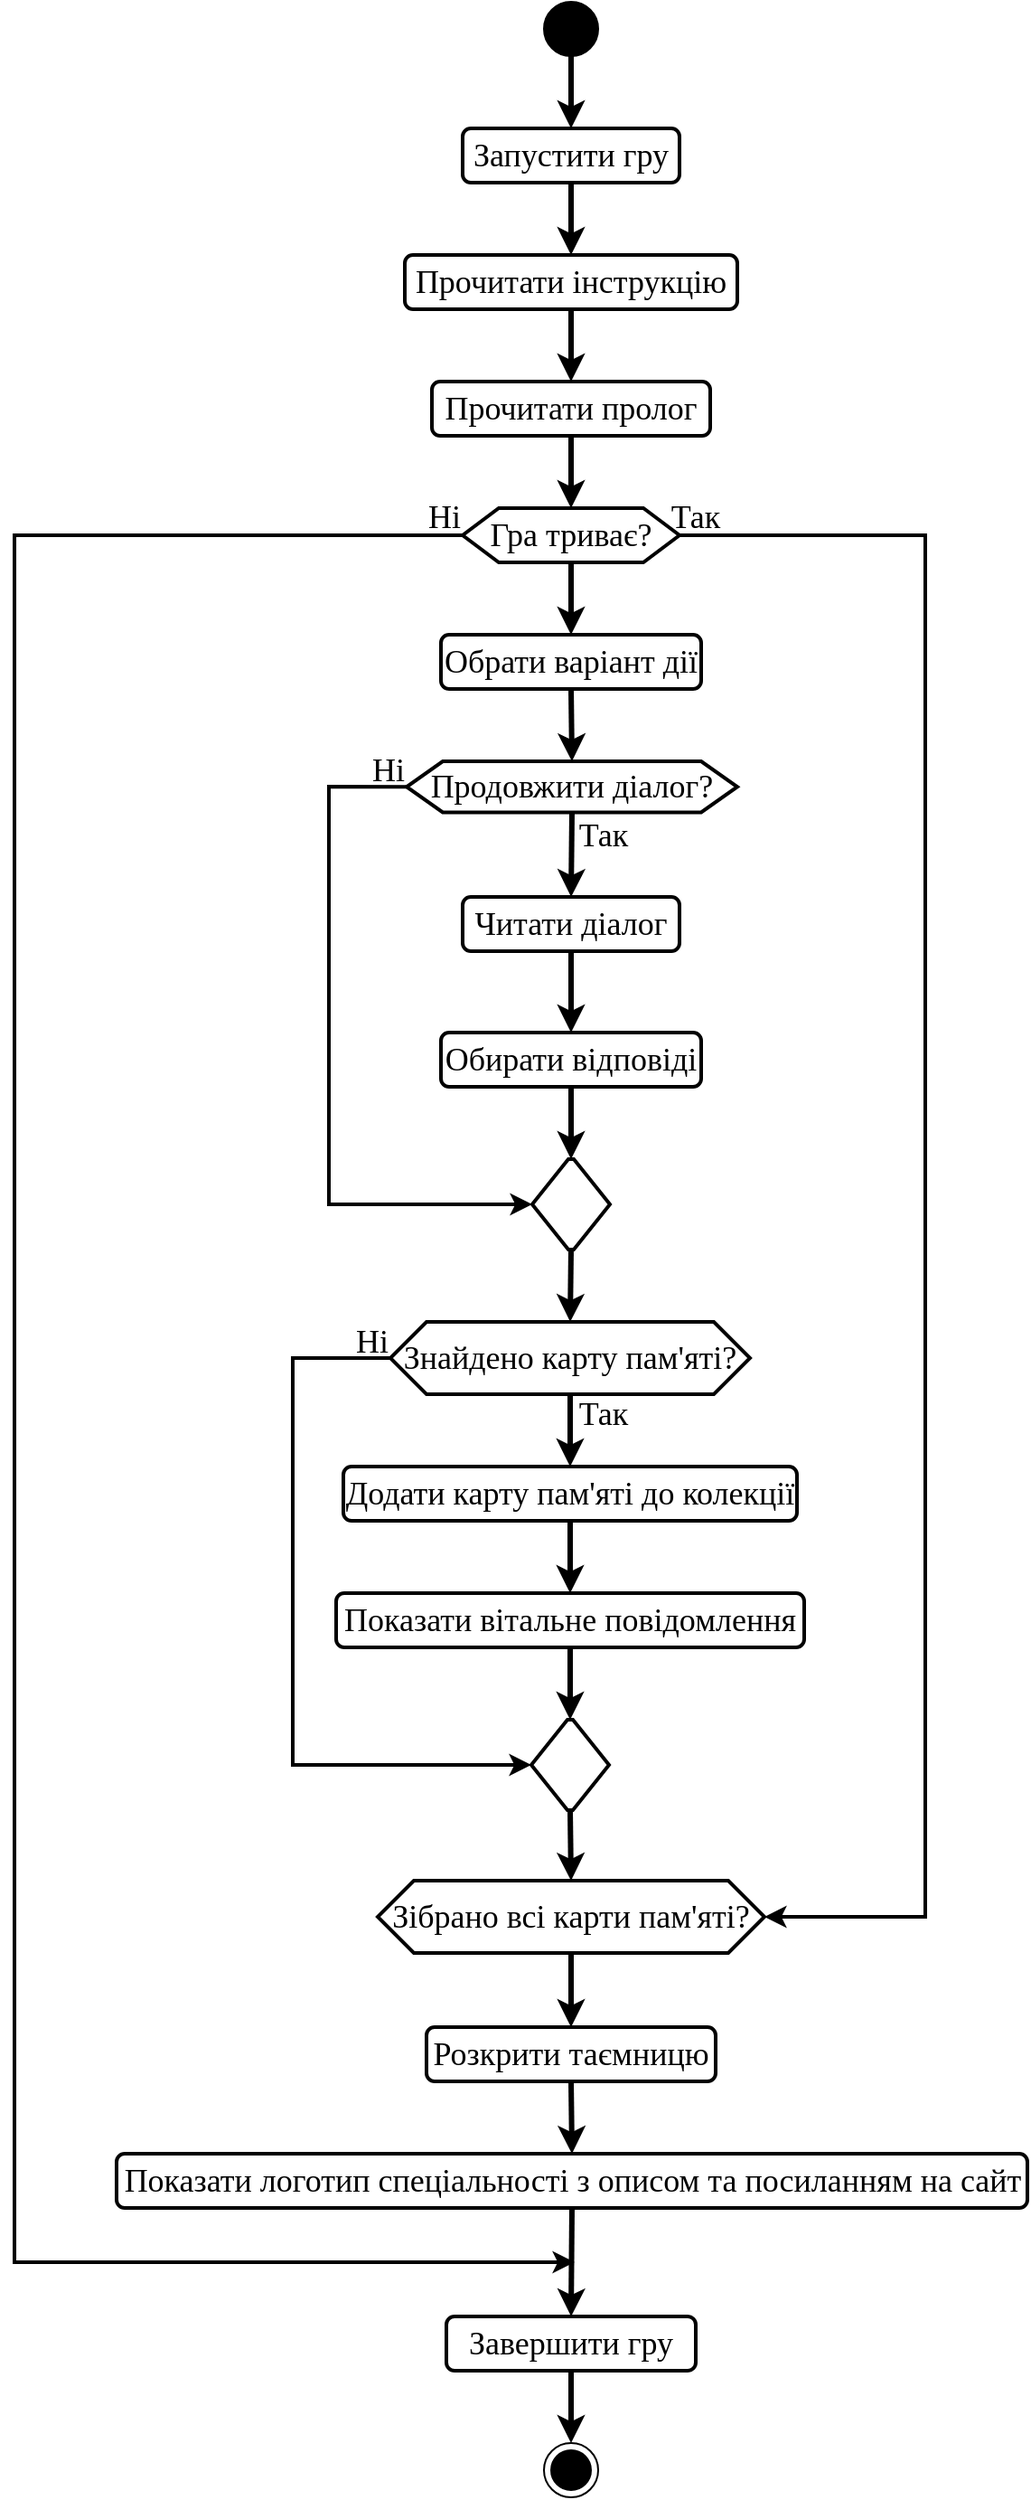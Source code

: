 <?xml version="1.0" encoding="UTF-8"?>
<mxfile version="26.0.16">
  <diagram name="Страница — 1" id="Pa01oIj_BTMF9Y-0BYa5">
    <mxGraphModel dx="2607" dy="1342" grid="1" gridSize="10" guides="1" tooltips="1" connect="1" arrows="1" fold="1" page="1" pageScale="1" pageWidth="827" pageHeight="1169" math="0" shadow="0">
      <root>
        <mxCell id="0" />
        <mxCell id="1" parent="0" />
        <mxCell id="2" value="" style="ellipse;fillColor=strokeColor;html=1;" vertex="1" parent="1">
          <mxGeometry x="399" y="90" width="30" height="30" as="geometry" />
        </mxCell>
        <mxCell id="3" value="&lt;font style=&quot;font-size: 18px;&quot; face=&quot;Times New Roman&quot;&gt;Запустити гру&lt;/font&gt;" style="rounded=1;whiteSpace=wrap;html=1;strokeWidth=2;" vertex="1" parent="1">
          <mxGeometry x="354" y="160" width="120" height="30" as="geometry" />
        </mxCell>
        <mxCell id="4" value="" style="endArrow=classic;html=1;rounded=0;exitX=0.5;exitY=1;exitDx=0;exitDy=0;entryX=0.5;entryY=0;entryDx=0;entryDy=0;strokeWidth=3;" edge="1" source="2" target="3" parent="1">
          <mxGeometry width="50" height="50" relative="1" as="geometry">
            <mxPoint x="460" y="140" as="sourcePoint" />
            <mxPoint x="510" y="90" as="targetPoint" />
          </mxGeometry>
        </mxCell>
        <mxCell id="5" value="&lt;font style=&quot;font-size: 18px;&quot; face=&quot;Times New Roman&quot;&gt;Прочитати інструкцію&lt;/font&gt;" style="rounded=1;whiteSpace=wrap;html=1;strokeWidth=2;" vertex="1" parent="1">
          <mxGeometry x="322" y="230" width="184" height="30" as="geometry" />
        </mxCell>
        <mxCell id="6" value="" style="endArrow=classic;html=1;rounded=0;exitX=0.5;exitY=1;exitDx=0;exitDy=0;entryX=0.5;entryY=0;entryDx=0;entryDy=0;strokeWidth=3;" edge="1" source="3" target="5" parent="1">
          <mxGeometry width="50" height="50" relative="1" as="geometry">
            <mxPoint x="424" y="130" as="sourcePoint" />
            <mxPoint x="424" y="170" as="targetPoint" />
          </mxGeometry>
        </mxCell>
        <mxCell id="7" value="&lt;font style=&quot;font-size: 18px;&quot; face=&quot;Times New Roman&quot;&gt;Прочитати пролог&lt;/font&gt;" style="rounded=1;whiteSpace=wrap;html=1;strokeWidth=2;" vertex="1" parent="1">
          <mxGeometry x="337" y="300" width="154" height="30" as="geometry" />
        </mxCell>
        <mxCell id="8" value="" style="endArrow=classic;html=1;rounded=0;exitX=0.5;exitY=1;exitDx=0;exitDy=0;entryX=0.5;entryY=0;entryDx=0;entryDy=0;strokeWidth=3;" edge="1" source="5" target="7" parent="1">
          <mxGeometry width="50" height="50" relative="1" as="geometry">
            <mxPoint x="424" y="210" as="sourcePoint" />
            <mxPoint x="424" y="250" as="targetPoint" />
          </mxGeometry>
        </mxCell>
        <mxCell id="9" value="&lt;font style=&quot;font-size: 18px;&quot; face=&quot;Times New Roman&quot;&gt;Обрати варіант дії&lt;/font&gt;" style="rounded=1;whiteSpace=wrap;html=1;strokeWidth=2;" vertex="1" parent="1">
          <mxGeometry x="342" y="440" width="144" height="30" as="geometry" />
        </mxCell>
        <mxCell id="10" value="&lt;font style=&quot;font-size: 18px;&quot; face=&quot;Times New Roman&quot;&gt;Гра триває?&lt;/font&gt;" style="shape=hexagon;perimeter=hexagonPerimeter2;whiteSpace=wrap;html=1;fixedSize=1;strokeWidth=2;" vertex="1" parent="1">
          <mxGeometry x="354" y="370" width="120" height="30" as="geometry" />
        </mxCell>
        <mxCell id="11" value="" style="endArrow=classic;html=1;rounded=0;exitX=0.5;exitY=1;exitDx=0;exitDy=0;entryX=0.5;entryY=0;entryDx=0;entryDy=0;strokeWidth=3;" edge="1" source="7" target="10" parent="1">
          <mxGeometry width="50" height="50" relative="1" as="geometry">
            <mxPoint x="424" y="290" as="sourcePoint" />
            <mxPoint x="424" y="330" as="targetPoint" />
          </mxGeometry>
        </mxCell>
        <mxCell id="12" value="" style="endArrow=classic;html=1;rounded=0;exitX=0.5;exitY=1;exitDx=0;exitDy=0;entryX=0.5;entryY=0;entryDx=0;entryDy=0;strokeWidth=3;" edge="1" source="10" target="9" parent="1">
          <mxGeometry width="50" height="50" relative="1" as="geometry">
            <mxPoint x="424" y="370" as="sourcePoint" />
            <mxPoint x="424" y="410" as="targetPoint" />
          </mxGeometry>
        </mxCell>
        <mxCell id="13" value="&lt;font style=&quot;font-size: 18px;&quot; face=&quot;Times New Roman&quot;&gt;Продовжити діалог?&lt;/font&gt;" style="shape=hexagon;perimeter=hexagonPerimeter2;whiteSpace=wrap;html=1;fixedSize=1;strokeWidth=2;" vertex="1" parent="1">
          <mxGeometry x="323" y="510" width="183" height="28.25" as="geometry" />
        </mxCell>
        <mxCell id="14" value="" style="endArrow=classic;html=1;rounded=0;exitX=0.5;exitY=1;exitDx=0;exitDy=0;entryX=0.5;entryY=0;entryDx=0;entryDy=0;strokeWidth=3;" edge="1" source="9" target="13" parent="1">
          <mxGeometry width="50" height="50" relative="1" as="geometry">
            <mxPoint x="424" y="450" as="sourcePoint" />
            <mxPoint x="424" y="490" as="targetPoint" />
          </mxGeometry>
        </mxCell>
        <mxCell id="15" value="&lt;font style=&quot;font-size: 18px;&quot; face=&quot;Times New Roman&quot;&gt;Читати діалог&lt;/font&gt;" style="rounded=1;whiteSpace=wrap;html=1;strokeWidth=2;" vertex="1" parent="1">
          <mxGeometry x="354" y="585" width="120" height="30" as="geometry" />
        </mxCell>
        <mxCell id="16" value="" style="endArrow=classic;html=1;rounded=0;exitX=0.5;exitY=1;exitDx=0;exitDy=0;entryX=0.5;entryY=0;entryDx=0;entryDy=0;strokeWidth=3;" edge="1" source="13" target="15" parent="1">
          <mxGeometry width="50" height="50" relative="1" as="geometry">
            <mxPoint x="424" y="450" as="sourcePoint" />
            <mxPoint x="424" y="490" as="targetPoint" />
          </mxGeometry>
        </mxCell>
        <mxCell id="17" value="&lt;font style=&quot;font-size: 18px;&quot; face=&quot;Times New Roman&quot;&gt;Обирати відповіді&lt;/font&gt;" style="rounded=1;whiteSpace=wrap;html=1;strokeWidth=2;" vertex="1" parent="1">
          <mxGeometry x="342" y="660" width="144" height="30" as="geometry" />
        </mxCell>
        <mxCell id="18" value="" style="endArrow=classic;html=1;rounded=0;exitX=0.5;exitY=1;exitDx=0;exitDy=0;entryX=0.5;entryY=0;entryDx=0;entryDy=0;strokeWidth=3;" edge="1" source="15" target="17" parent="1">
          <mxGeometry width="50" height="50" relative="1" as="geometry">
            <mxPoint x="424" y="617" as="sourcePoint" />
            <mxPoint x="424" y="660" as="targetPoint" />
          </mxGeometry>
        </mxCell>
        <mxCell id="19" value="" style="shape=hexagon;perimeter=hexagonPerimeter2;whiteSpace=wrap;html=1;fixedSize=1;strokeWidth=2;" vertex="1" parent="1">
          <mxGeometry x="392.5" y="730" width="43" height="50" as="geometry" />
        </mxCell>
        <mxCell id="20" value="" style="endArrow=classic;html=1;rounded=0;exitX=0.5;exitY=1;exitDx=0;exitDy=0;entryX=0.5;entryY=0;entryDx=0;entryDy=0;strokeWidth=3;" edge="1" source="17" target="19" parent="1">
          <mxGeometry width="50" height="50" relative="1" as="geometry">
            <mxPoint x="424" y="617" as="sourcePoint" />
            <mxPoint x="424" y="660" as="targetPoint" />
          </mxGeometry>
        </mxCell>
        <mxCell id="21" value="&lt;font style=&quot;font-size: 18px;&quot; face=&quot;Times New Roman&quot;&gt;Знайдено карту пам&#39;яті?&lt;/font&gt;" style="shape=hexagon;perimeter=hexagonPerimeter2;whiteSpace=wrap;html=1;fixedSize=1;strokeWidth=2;" vertex="1" parent="1">
          <mxGeometry x="314" y="820" width="199" height="40" as="geometry" />
        </mxCell>
        <mxCell id="22" value="" style="endArrow=classic;html=1;rounded=0;exitX=0.5;exitY=1;exitDx=0;exitDy=0;entryX=0.5;entryY=0;entryDx=0;entryDy=0;strokeWidth=3;" edge="1" source="19" target="21" parent="1">
          <mxGeometry width="50" height="50" relative="1" as="geometry">
            <mxPoint x="424" y="780" as="sourcePoint" />
            <mxPoint x="424" y="820" as="targetPoint" />
          </mxGeometry>
        </mxCell>
        <mxCell id="23" value="&lt;font style=&quot;font-size: 18px;&quot; face=&quot;Times New Roman&quot;&gt;Додати карту пам&#39;яті до колекції&lt;/font&gt;" style="rounded=1;whiteSpace=wrap;html=1;strokeWidth=2;" vertex="1" parent="1">
          <mxGeometry x="288" y="900" width="251" height="30" as="geometry" />
        </mxCell>
        <mxCell id="24" value="" style="endArrow=classic;html=1;rounded=0;exitX=0.5;exitY=1;exitDx=0;exitDy=0;entryX=0.5;entryY=0;entryDx=0;entryDy=0;strokeWidth=3;" edge="1" source="21" target="23" parent="1">
          <mxGeometry width="50" height="50" relative="1" as="geometry">
            <mxPoint x="424" y="870" as="sourcePoint" />
            <mxPoint x="424" y="910" as="targetPoint" />
          </mxGeometry>
        </mxCell>
        <mxCell id="25" value="&lt;font style=&quot;font-size: 18px;&quot; face=&quot;Times New Roman&quot;&gt;Показати вітальне повідомлення&lt;/font&gt;" style="rounded=1;whiteSpace=wrap;html=1;strokeWidth=2;" vertex="1" parent="1">
          <mxGeometry x="284" y="970" width="259" height="30" as="geometry" />
        </mxCell>
        <mxCell id="26" value="" style="endArrow=classic;html=1;rounded=0;exitX=0.5;exitY=1;exitDx=0;exitDy=0;entryX=0.5;entryY=0;entryDx=0;entryDy=0;strokeWidth=3;" edge="1" source="23" target="25" parent="1">
          <mxGeometry width="50" height="50" relative="1" as="geometry">
            <mxPoint x="424" y="870" as="sourcePoint" />
            <mxPoint x="424" y="910" as="targetPoint" />
          </mxGeometry>
        </mxCell>
        <mxCell id="27" value="" style="shape=hexagon;perimeter=hexagonPerimeter2;whiteSpace=wrap;html=1;fixedSize=1;strokeWidth=2;" vertex="1" parent="1">
          <mxGeometry x="392" y="1040" width="43" height="50" as="geometry" />
        </mxCell>
        <mxCell id="28" value="" style="endArrow=classic;html=1;rounded=0;entryX=0.5;entryY=0;entryDx=0;entryDy=0;strokeWidth=3;exitX=0.5;exitY=1;exitDx=0;exitDy=0;" edge="1" source="25" target="27" parent="1">
          <mxGeometry width="50" height="50" relative="1" as="geometry">
            <mxPoint x="460" y="1030" as="sourcePoint" />
            <mxPoint x="423.5" y="970" as="targetPoint" />
          </mxGeometry>
        </mxCell>
        <mxCell id="29" value="" style="endArrow=classic;html=1;rounded=0;exitX=0.5;exitY=1;exitDx=0;exitDy=0;entryX=0.5;entryY=0;entryDx=0;entryDy=0;strokeWidth=3;" edge="1" source="27" target="30" parent="1">
          <mxGeometry width="50" height="50" relative="1" as="geometry">
            <mxPoint x="423.5" y="1090" as="sourcePoint" />
            <mxPoint x="413.5" y="1130" as="targetPoint" />
          </mxGeometry>
        </mxCell>
        <mxCell id="30" value="&lt;font style=&quot;font-size: 18px;&quot; face=&quot;Times New Roman&quot;&gt;Зібрано всі карти пам&#39;яті?&lt;/font&gt;" style="shape=hexagon;perimeter=hexagonPerimeter2;whiteSpace=wrap;html=1;fixedSize=1;strokeWidth=2;" vertex="1" parent="1">
          <mxGeometry x="307" y="1129" width="214" height="40" as="geometry" />
        </mxCell>
        <mxCell id="31" value="&lt;font style=&quot;font-size: 18px;&quot; face=&quot;Times New Roman&quot;&gt;Розкрити таємницю&lt;/font&gt;" style="rounded=1;whiteSpace=wrap;html=1;strokeWidth=2;" vertex="1" parent="1">
          <mxGeometry x="334" y="1210" width="160" height="30" as="geometry" />
        </mxCell>
        <mxCell id="32" value="" style="endArrow=classic;html=1;rounded=0;exitX=0.5;exitY=1;exitDx=0;exitDy=0;entryX=0.5;entryY=0;entryDx=0;entryDy=0;strokeWidth=3;" edge="1" source="30" target="31" parent="1">
          <mxGeometry width="50" height="50" relative="1" as="geometry">
            <mxPoint x="424" y="1100" as="sourcePoint" />
            <mxPoint x="424" y="1139" as="targetPoint" />
          </mxGeometry>
        </mxCell>
        <mxCell id="33" value="&lt;font style=&quot;font-size: 18px;&quot; face=&quot;Times New Roman&quot;&gt;Показати логотип спеціальності з описом та посиланням на сайт&lt;/font&gt;" style="rounded=1;whiteSpace=wrap;html=1;strokeWidth=2;" vertex="1" parent="1">
          <mxGeometry x="162.5" y="1280" width="504" height="30" as="geometry" />
        </mxCell>
        <mxCell id="34" value="" style="endArrow=classic;html=1;rounded=0;exitX=0.5;exitY=1;exitDx=0;exitDy=0;entryX=0.5;entryY=0;entryDx=0;entryDy=0;strokeWidth=3;" edge="1" source="31" target="33" parent="1">
          <mxGeometry width="50" height="50" relative="1" as="geometry">
            <mxPoint x="424" y="1179" as="sourcePoint" />
            <mxPoint x="424" y="1220" as="targetPoint" />
          </mxGeometry>
        </mxCell>
        <mxCell id="35" value="&lt;font style=&quot;font-size: 18px;&quot; face=&quot;Times New Roman&quot;&gt;Завершити гру&lt;/font&gt;" style="rounded=1;whiteSpace=wrap;html=1;strokeWidth=2;" vertex="1" parent="1">
          <mxGeometry x="345" y="1370" width="138" height="30" as="geometry" />
        </mxCell>
        <mxCell id="36" value="" style="endArrow=classic;html=1;rounded=0;exitX=0.5;exitY=1;exitDx=0;exitDy=0;entryX=0.5;entryY=0;entryDx=0;entryDy=0;strokeWidth=3;" edge="1" source="33" target="35" parent="1">
          <mxGeometry width="50" height="50" relative="1" as="geometry">
            <mxPoint x="424" y="1250" as="sourcePoint" />
            <mxPoint x="425" y="1290" as="targetPoint" />
          </mxGeometry>
        </mxCell>
        <mxCell id="37" value="" style="endArrow=classic;html=1;rounded=0;strokeWidth=2;startFill=0;exitX=0;exitY=0.5;exitDx=0;exitDy=0;endFill=1;" edge="1" source="10" parent="1">
          <mxGeometry width="50" height="50" relative="1" as="geometry">
            <mxPoint x="350" y="420" as="sourcePoint" />
            <mxPoint x="416" y="1340" as="targetPoint" />
            <Array as="points">
              <mxPoint x="106" y="385" />
              <mxPoint x="106" y="1340" />
            </Array>
          </mxGeometry>
        </mxCell>
        <mxCell id="38" value="&lt;font style=&quot;font-size: 18px;&quot; face=&quot;Times New Roman&quot;&gt;Ні&lt;/font&gt;" style="text;html=1;align=center;verticalAlign=middle;whiteSpace=wrap;rounded=0;" vertex="1" parent="1">
          <mxGeometry x="314" y="360" width="60" height="30" as="geometry" />
        </mxCell>
        <mxCell id="39" value="" style="endArrow=classic;html=1;rounded=0;strokeWidth=2;exitX=1;exitY=0.5;exitDx=0;exitDy=0;entryX=1;entryY=0.5;entryDx=0;entryDy=0;" edge="1" source="10" target="30" parent="1">
          <mxGeometry width="50" height="50" relative="1" as="geometry">
            <mxPoint x="710" y="460" as="sourcePoint" />
            <mxPoint x="760" y="410" as="targetPoint" />
            <Array as="points">
              <mxPoint x="610" y="385" />
              <mxPoint x="610" y="1149" />
            </Array>
          </mxGeometry>
        </mxCell>
        <mxCell id="40" value="&lt;font style=&quot;font-size: 18px;&quot; face=&quot;Times New Roman&quot;&gt;Так&lt;/font&gt;" style="text;html=1;align=center;verticalAlign=middle;whiteSpace=wrap;rounded=0;" vertex="1" parent="1">
          <mxGeometry x="453" y="360" width="60" height="30" as="geometry" />
        </mxCell>
        <mxCell id="41" value="" style="endArrow=classic;html=1;rounded=0;strokeWidth=2;exitX=0;exitY=0.5;exitDx=0;exitDy=0;entryX=0;entryY=0.5;entryDx=0;entryDy=0;" edge="1" source="13" target="19" parent="1">
          <mxGeometry width="50" height="50" relative="1" as="geometry">
            <mxPoint x="210" y="760" as="sourcePoint" />
            <mxPoint x="260" y="710" as="targetPoint" />
            <Array as="points">
              <mxPoint x="280" y="524" />
              <mxPoint x="280" y="755" />
            </Array>
          </mxGeometry>
        </mxCell>
        <mxCell id="42" value="&lt;font style=&quot;font-size: 18px;&quot; face=&quot;Times New Roman&quot;&gt;Ні&lt;/font&gt;" style="text;html=1;align=center;verticalAlign=middle;whiteSpace=wrap;rounded=0;" vertex="1" parent="1">
          <mxGeometry x="283" y="500" width="60" height="30" as="geometry" />
        </mxCell>
        <mxCell id="43" value="&lt;font style=&quot;font-size: 18px;&quot; face=&quot;Times New Roman&quot;&gt;Так&lt;/font&gt;" style="text;html=1;align=center;verticalAlign=middle;whiteSpace=wrap;rounded=0;" vertex="1" parent="1">
          <mxGeometry x="402" y="536.25" width="60" height="30" as="geometry" />
        </mxCell>
        <mxCell id="44" value="&lt;font style=&quot;font-size: 18px;&quot; face=&quot;Times New Roman&quot;&gt;Так&lt;/font&gt;" style="text;html=1;align=center;verticalAlign=middle;whiteSpace=wrap;rounded=0;" vertex="1" parent="1">
          <mxGeometry x="402" y="856" width="60" height="30" as="geometry" />
        </mxCell>
        <mxCell id="45" value="" style="endArrow=classic;html=1;rounded=0;strokeWidth=2;exitX=0;exitY=0.5;exitDx=0;exitDy=0;entryX=0;entryY=0.5;entryDx=0;entryDy=0;" edge="1" source="21" target="27" parent="1">
          <mxGeometry width="50" height="50" relative="1" as="geometry">
            <mxPoint x="170" y="1030" as="sourcePoint" />
            <mxPoint x="220" y="980" as="targetPoint" />
            <Array as="points">
              <mxPoint x="260" y="840" />
              <mxPoint x="260" y="1065" />
            </Array>
          </mxGeometry>
        </mxCell>
        <mxCell id="46" value="&lt;font style=&quot;font-size: 18px;&quot; face=&quot;Times New Roman&quot;&gt;Ні&lt;/font&gt;" style="text;html=1;align=center;verticalAlign=middle;whiteSpace=wrap;rounded=0;" vertex="1" parent="1">
          <mxGeometry x="274" y="816" width="60" height="30" as="geometry" />
        </mxCell>
        <mxCell id="47" value="" style="ellipse;html=1;shape=endState;fillColor=strokeColor;" vertex="1" parent="1">
          <mxGeometry x="399" y="1440" width="30" height="30" as="geometry" />
        </mxCell>
        <mxCell id="48" value="" style="endArrow=classic;html=1;rounded=0;exitX=0.5;exitY=1;exitDx=0;exitDy=0;entryX=0.5;entryY=0;entryDx=0;entryDy=0;strokeWidth=3;" edge="1" source="35" target="47" parent="1">
          <mxGeometry width="50" height="50" relative="1" as="geometry">
            <mxPoint x="424" y="1250" as="sourcePoint" />
            <mxPoint x="425" y="1290" as="targetPoint" />
          </mxGeometry>
        </mxCell>
      </root>
    </mxGraphModel>
  </diagram>
</mxfile>
